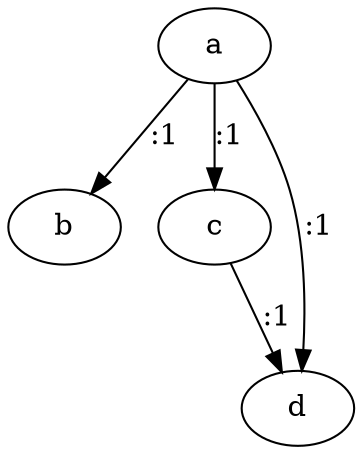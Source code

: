 digraph {
  0 [label = "a"];
  1 [label = "b"];
  2 [label = "c"];
  3 [label = "d"];

   0->1 [label=":1"]
   0->2 [label=":1"]
   0->3 [label=":1"]
   2->3 [label=":1"]
}


